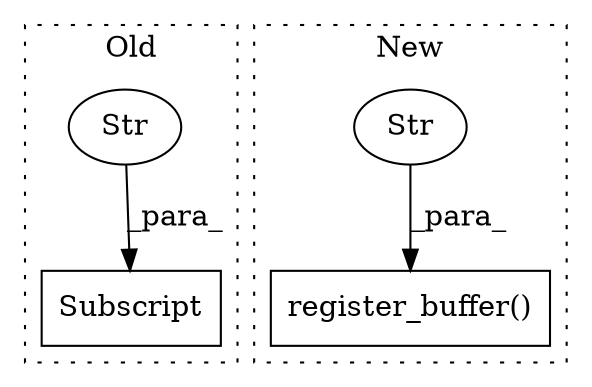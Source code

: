 digraph G {
subgraph cluster0 {
1 [label="Subscript" a="63" s="76868,0" l="88,0" shape="box"];
3 [label="Str" a="66" s="76875" l="80" shape="ellipse"];
label = "Old";
style="dotted";
}
subgraph cluster1 {
2 [label="register_buffer()" a="75" s="14701,14815" l="21,1" shape="box"];
4 [label="Str" a="66" s="14722" l="5" shape="ellipse"];
label = "New";
style="dotted";
}
3 -> 1 [label="_para_"];
4 -> 2 [label="_para_"];
}